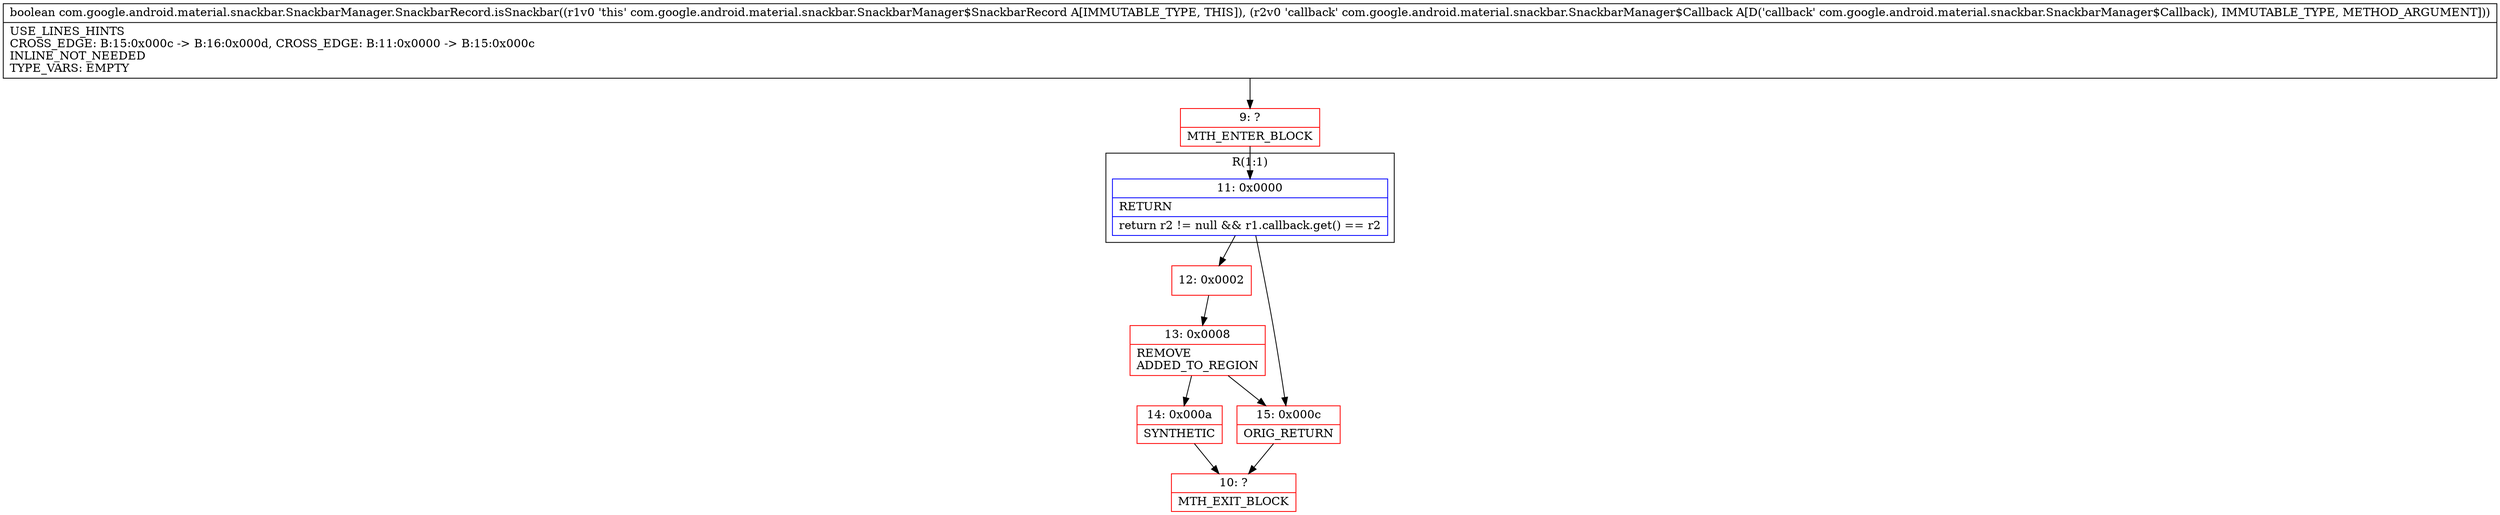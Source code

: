 digraph "CFG forcom.google.android.material.snackbar.SnackbarManager.SnackbarRecord.isSnackbar(Lcom\/google\/android\/material\/snackbar\/SnackbarManager$Callback;)Z" {
subgraph cluster_Region_177717725 {
label = "R(1:1)";
node [shape=record,color=blue];
Node_11 [shape=record,label="{11\:\ 0x0000|RETURN\l|return r2 != null && r1.callback.get() == r2\l}"];
}
Node_9 [shape=record,color=red,label="{9\:\ ?|MTH_ENTER_BLOCK\l}"];
Node_12 [shape=record,color=red,label="{12\:\ 0x0002}"];
Node_13 [shape=record,color=red,label="{13\:\ 0x0008|REMOVE\lADDED_TO_REGION\l}"];
Node_14 [shape=record,color=red,label="{14\:\ 0x000a|SYNTHETIC\l}"];
Node_10 [shape=record,color=red,label="{10\:\ ?|MTH_EXIT_BLOCK\l}"];
Node_15 [shape=record,color=red,label="{15\:\ 0x000c|ORIG_RETURN\l}"];
MethodNode[shape=record,label="{boolean com.google.android.material.snackbar.SnackbarManager.SnackbarRecord.isSnackbar((r1v0 'this' com.google.android.material.snackbar.SnackbarManager$SnackbarRecord A[IMMUTABLE_TYPE, THIS]), (r2v0 'callback' com.google.android.material.snackbar.SnackbarManager$Callback A[D('callback' com.google.android.material.snackbar.SnackbarManager$Callback), IMMUTABLE_TYPE, METHOD_ARGUMENT]))  | USE_LINES_HINTS\lCROSS_EDGE: B:15:0x000c \-\> B:16:0x000d, CROSS_EDGE: B:11:0x0000 \-\> B:15:0x000c\lINLINE_NOT_NEEDED\lTYPE_VARS: EMPTY\l}"];
MethodNode -> Node_9;Node_11 -> Node_12;
Node_11 -> Node_15;
Node_9 -> Node_11;
Node_12 -> Node_13;
Node_13 -> Node_14;
Node_13 -> Node_15;
Node_14 -> Node_10;
Node_15 -> Node_10;
}

